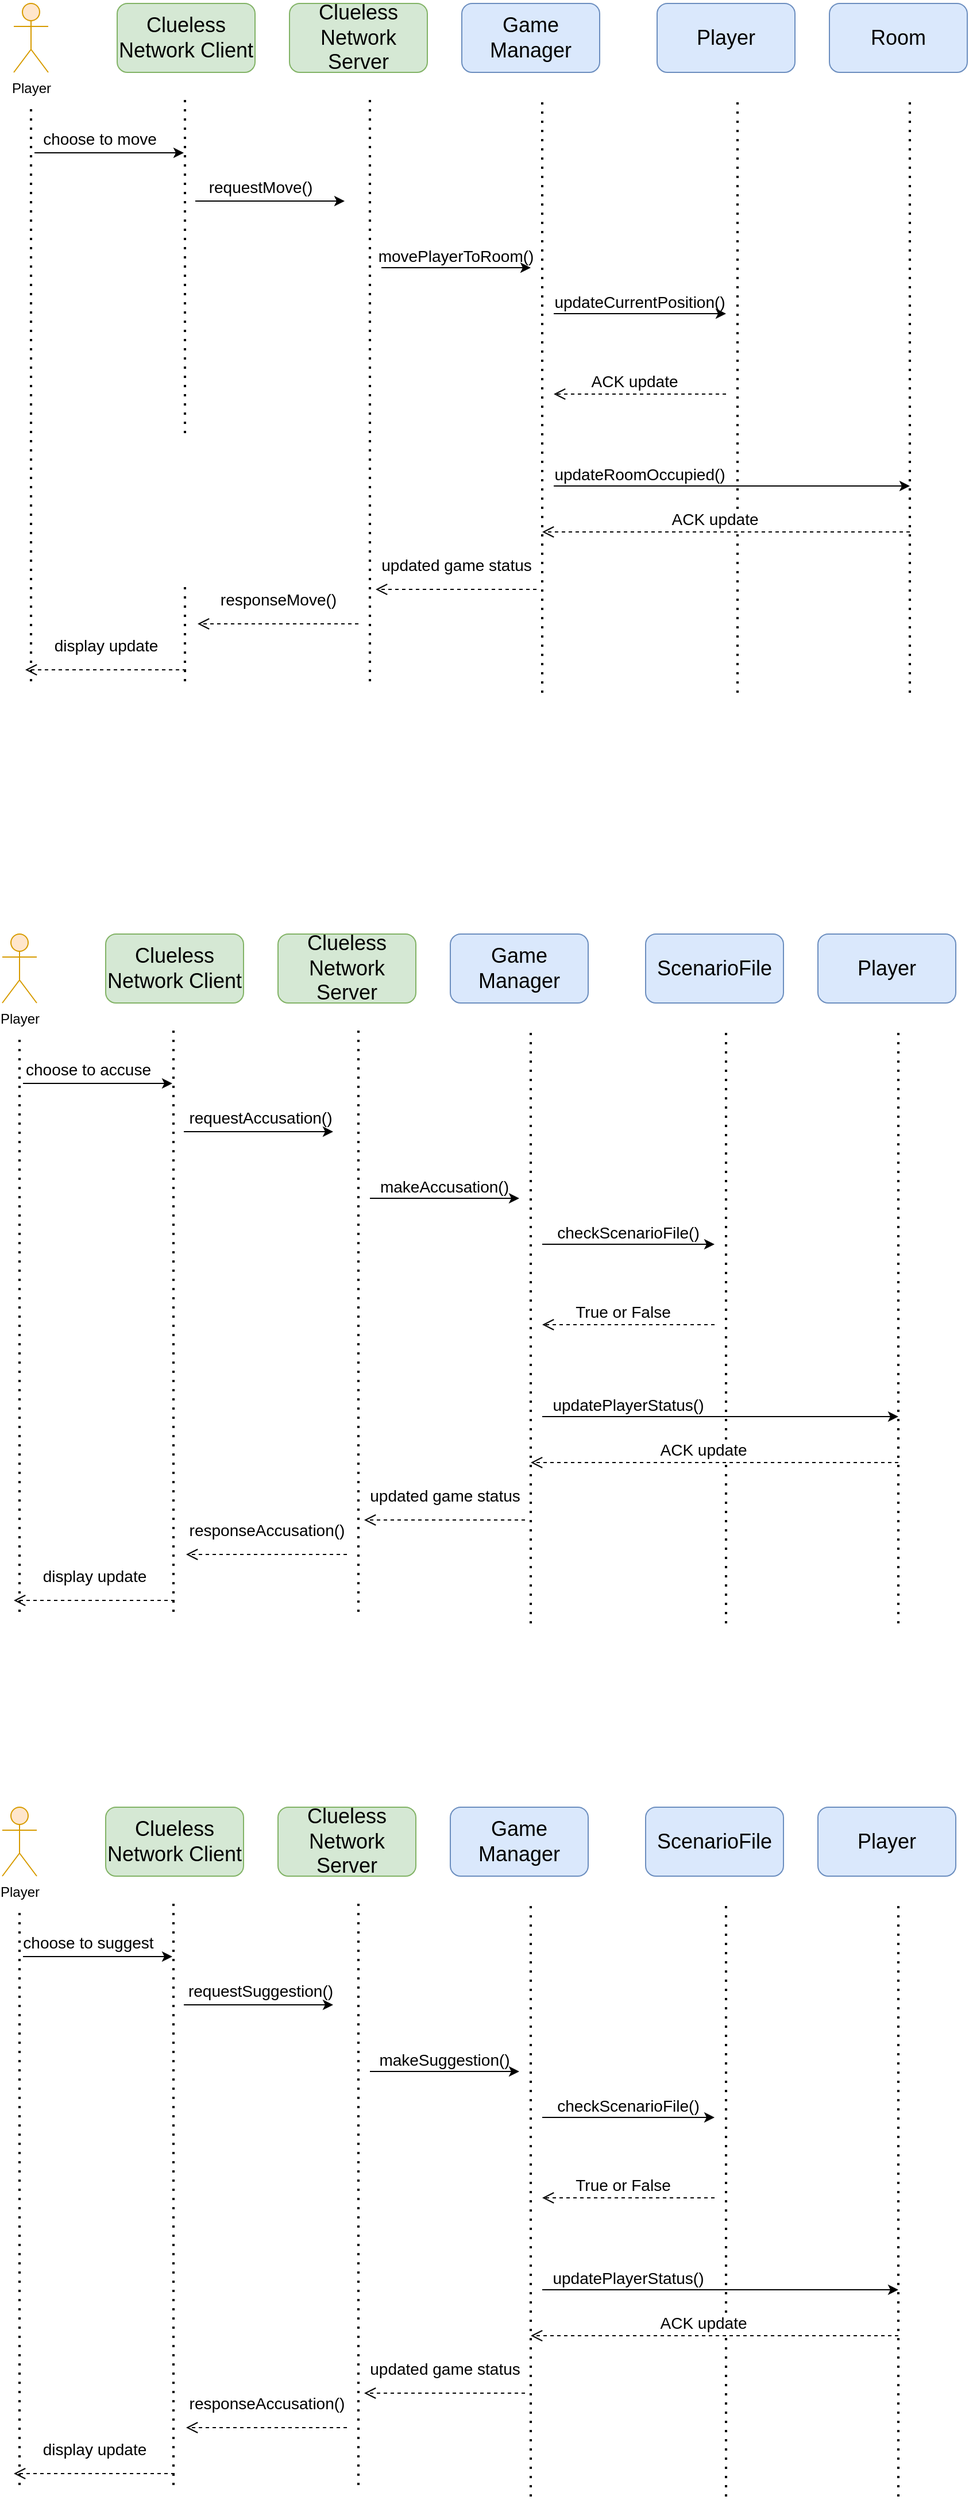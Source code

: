 <mxfile version="14.4.7" type="github">
  <diagram id="kgpKYQtTHZ0yAKxKKP6v" name="Page-1">
    <mxGraphModel dx="2272" dy="1894" grid="1" gridSize="10" guides="1" tooltips="1" connect="1" arrows="1" fold="1" page="1" pageScale="1" pageWidth="850" pageHeight="1100" math="0" shadow="0">
      <root>
        <mxCell id="0" />
        <mxCell id="1" parent="0" />
        <mxCell id="eKSYEUlazsxJ-Ny51XGT-1" value="Player" style="shape=umlActor;verticalLabelPosition=bottom;verticalAlign=top;html=1;outlineConnect=0;fillColor=#ffe6cc;strokeColor=#d79b00;" vertex="1" parent="1">
          <mxGeometry x="10" y="-60" width="30" height="60" as="geometry" />
        </mxCell>
        <mxCell id="eKSYEUlazsxJ-Ny51XGT-2" value="" style="endArrow=none;dashed=1;html=1;dashPattern=1 3;strokeWidth=2;" edge="1" parent="1">
          <mxGeometry width="50" height="50" relative="1" as="geometry">
            <mxPoint x="25" y="530" as="sourcePoint" />
            <mxPoint x="25" y="30" as="targetPoint" />
          </mxGeometry>
        </mxCell>
        <mxCell id="eKSYEUlazsxJ-Ny51XGT-3" value="&lt;font style=&quot;font-size: 18px&quot;&gt;Clueless Network Client&lt;/font&gt;" style="rounded=1;whiteSpace=wrap;html=1;fillColor=#d5e8d4;strokeColor=#82b366;" vertex="1" parent="1">
          <mxGeometry x="100" y="-60" width="120" height="60" as="geometry" />
        </mxCell>
        <mxCell id="eKSYEUlazsxJ-Ny51XGT-4" value="" style="endArrow=none;dashed=1;html=1;dashPattern=1 3;strokeWidth=2;" edge="1" parent="1">
          <mxGeometry width="50" height="50" relative="1" as="geometry">
            <mxPoint x="159" y="530" as="sourcePoint" />
            <mxPoint x="159" y="20" as="targetPoint" />
          </mxGeometry>
        </mxCell>
        <mxCell id="eKSYEUlazsxJ-Ny51XGT-6" value="&lt;font style=&quot;font-size: 18px&quot;&gt;Clueless Network Server&lt;/font&gt;" style="rounded=1;whiteSpace=wrap;html=1;fillColor=#d5e8d4;strokeColor=#82b366;" vertex="1" parent="1">
          <mxGeometry x="250" y="-60" width="120" height="60" as="geometry" />
        </mxCell>
        <mxCell id="eKSYEUlazsxJ-Ny51XGT-7" value="&lt;font style=&quot;font-size: 18px&quot;&gt;Game&lt;br&gt;Manager&lt;br&gt;&lt;/font&gt;" style="rounded=1;whiteSpace=wrap;html=1;fillColor=#dae8fc;strokeColor=#6c8ebf;" vertex="1" parent="1">
          <mxGeometry x="400" y="-60" width="120" height="60" as="geometry" />
        </mxCell>
        <mxCell id="eKSYEUlazsxJ-Ny51XGT-8" value="&lt;font style=&quot;font-size: 18px&quot;&gt;Player&lt;br&gt;&lt;/font&gt;" style="rounded=1;whiteSpace=wrap;html=1;fillColor=#dae8fc;strokeColor=#6c8ebf;" vertex="1" parent="1">
          <mxGeometry x="570" y="-60" width="120" height="60" as="geometry" />
        </mxCell>
        <mxCell id="eKSYEUlazsxJ-Ny51XGT-9" value="&lt;font style=&quot;font-size: 18px&quot;&gt;Room&lt;br&gt;&lt;/font&gt;" style="rounded=1;whiteSpace=wrap;html=1;fillColor=#dae8fc;strokeColor=#6c8ebf;" vertex="1" parent="1">
          <mxGeometry x="720" y="-60" width="120" height="60" as="geometry" />
        </mxCell>
        <mxCell id="eKSYEUlazsxJ-Ny51XGT-10" value="" style="endArrow=classic;html=1;" edge="1" parent="1">
          <mxGeometry width="50" height="50" relative="1" as="geometry">
            <mxPoint x="28" y="70" as="sourcePoint" />
            <mxPoint x="158" y="70" as="targetPoint" />
          </mxGeometry>
        </mxCell>
        <mxCell id="eKSYEUlazsxJ-Ny51XGT-11" value="&lt;font style=&quot;font-size: 14px&quot;&gt;choose to move&lt;/font&gt;" style="text;html=1;strokeColor=none;fillColor=none;align=center;verticalAlign=middle;whiteSpace=wrap;rounded=0;" vertex="1" parent="1">
          <mxGeometry x="20" y="48" width="130" height="20" as="geometry" />
        </mxCell>
        <mxCell id="eKSYEUlazsxJ-Ny51XGT-13" value="" style="endArrow=none;dashed=1;html=1;dashPattern=1 3;strokeWidth=2;" edge="1" parent="1">
          <mxGeometry width="50" height="50" relative="1" as="geometry">
            <mxPoint x="320" y="530" as="sourcePoint" />
            <mxPoint x="320" y="20" as="targetPoint" />
          </mxGeometry>
        </mxCell>
        <mxCell id="eKSYEUlazsxJ-Ny51XGT-14" value="" style="endArrow=none;dashed=1;html=1;dashPattern=1 3;strokeWidth=2;" edge="1" parent="1">
          <mxGeometry width="50" height="50" relative="1" as="geometry">
            <mxPoint x="470" y="540" as="sourcePoint" />
            <mxPoint x="470" y="20" as="targetPoint" />
          </mxGeometry>
        </mxCell>
        <mxCell id="eKSYEUlazsxJ-Ny51XGT-15" value="" style="endArrow=none;dashed=1;html=1;dashPattern=1 3;strokeWidth=2;" edge="1" parent="1">
          <mxGeometry width="50" height="50" relative="1" as="geometry">
            <mxPoint x="640" y="540" as="sourcePoint" />
            <mxPoint x="640" y="20" as="targetPoint" />
          </mxGeometry>
        </mxCell>
        <mxCell id="eKSYEUlazsxJ-Ny51XGT-16" value="" style="endArrow=none;dashed=1;html=1;dashPattern=1 3;strokeWidth=2;" edge="1" parent="1">
          <mxGeometry width="50" height="50" relative="1" as="geometry">
            <mxPoint x="790" y="540" as="sourcePoint" />
            <mxPoint x="790" y="20" as="targetPoint" />
          </mxGeometry>
        </mxCell>
        <mxCell id="eKSYEUlazsxJ-Ny51XGT-17" value="" style="endArrow=classic;html=1;" edge="1" parent="1">
          <mxGeometry width="50" height="50" relative="1" as="geometry">
            <mxPoint x="168" y="112" as="sourcePoint" />
            <mxPoint x="298" y="112" as="targetPoint" />
          </mxGeometry>
        </mxCell>
        <mxCell id="eKSYEUlazsxJ-Ny51XGT-18" value="&lt;font style=&quot;font-size: 14px&quot;&gt;requestMove()&lt;/font&gt;" style="text;html=1;strokeColor=none;fillColor=none;align=center;verticalAlign=middle;whiteSpace=wrap;rounded=0;" vertex="1" parent="1">
          <mxGeometry x="160" y="90" width="130" height="20" as="geometry" />
        </mxCell>
        <mxCell id="eKSYEUlazsxJ-Ny51XGT-20" value="&lt;font style=&quot;font-size: 14px&quot;&gt;movePlayerToRoom()&lt;/font&gt;" style="text;html=1;strokeColor=none;fillColor=none;align=center;verticalAlign=middle;whiteSpace=wrap;rounded=0;" vertex="1" parent="1">
          <mxGeometry x="330" y="150" width="130" height="20" as="geometry" />
        </mxCell>
        <mxCell id="eKSYEUlazsxJ-Ny51XGT-21" value="" style="endArrow=classic;html=1;" edge="1" parent="1">
          <mxGeometry width="50" height="50" relative="1" as="geometry">
            <mxPoint x="330" y="170" as="sourcePoint" />
            <mxPoint x="460" y="170" as="targetPoint" />
          </mxGeometry>
        </mxCell>
        <mxCell id="eKSYEUlazsxJ-Ny51XGT-22" value="&lt;font style=&quot;font-size: 14px&quot;&gt;updateCurrentPosition()&lt;/font&gt;" style="text;html=1;strokeColor=none;fillColor=none;align=center;verticalAlign=middle;whiteSpace=wrap;rounded=0;" vertex="1" parent="1">
          <mxGeometry x="490" y="190" width="130" height="20" as="geometry" />
        </mxCell>
        <mxCell id="eKSYEUlazsxJ-Ny51XGT-23" value="" style="endArrow=classic;html=1;" edge="1" parent="1">
          <mxGeometry width="50" height="50" relative="1" as="geometry">
            <mxPoint x="480" y="210" as="sourcePoint" />
            <mxPoint x="630" y="210" as="targetPoint" />
          </mxGeometry>
        </mxCell>
        <mxCell id="eKSYEUlazsxJ-Ny51XGT-27" value="&lt;font style=&quot;font-size: 14px&quot;&gt;ACK update&lt;/font&gt;" style="html=1;verticalAlign=bottom;endArrow=open;dashed=1;endSize=8;" edge="1" parent="1">
          <mxGeometry x="0.067" relative="1" as="geometry">
            <mxPoint x="630" y="280" as="sourcePoint" />
            <mxPoint x="480" y="280" as="targetPoint" />
            <mxPoint as="offset" />
          </mxGeometry>
        </mxCell>
        <mxCell id="eKSYEUlazsxJ-Ny51XGT-28" value="&lt;font style=&quot;font-size: 14px&quot;&gt;updateRoomOccupied()&lt;/font&gt;" style="text;html=1;strokeColor=none;fillColor=none;align=center;verticalAlign=middle;whiteSpace=wrap;rounded=0;" vertex="1" parent="1">
          <mxGeometry x="490" y="340" width="130" height="20" as="geometry" />
        </mxCell>
        <mxCell id="eKSYEUlazsxJ-Ny51XGT-29" value="" style="endArrow=classic;html=1;" edge="1" parent="1">
          <mxGeometry width="50" height="50" relative="1" as="geometry">
            <mxPoint x="480" y="360" as="sourcePoint" />
            <mxPoint x="790" y="360" as="targetPoint" />
          </mxGeometry>
        </mxCell>
        <mxCell id="eKSYEUlazsxJ-Ny51XGT-30" value="&lt;font style=&quot;font-size: 14px&quot;&gt;ACK update&lt;/font&gt;" style="html=1;verticalAlign=bottom;endArrow=open;dashed=1;endSize=8;" edge="1" parent="1">
          <mxGeometry x="0.067" relative="1" as="geometry">
            <mxPoint x="790" y="400" as="sourcePoint" />
            <mxPoint x="470" y="400" as="targetPoint" />
            <mxPoint as="offset" />
          </mxGeometry>
        </mxCell>
        <mxCell id="eKSYEUlazsxJ-Ny51XGT-31" value="&lt;font style=&quot;font-size: 14px&quot;&gt;updated game status&lt;/font&gt;" style="html=1;verticalAlign=bottom;endArrow=open;dashed=1;endSize=8;" edge="1" parent="1">
          <mxGeometry y="-10" relative="1" as="geometry">
            <mxPoint x="465" y="450" as="sourcePoint" />
            <mxPoint x="325" y="450" as="targetPoint" />
            <mxPoint as="offset" />
          </mxGeometry>
        </mxCell>
        <mxCell id="eKSYEUlazsxJ-Ny51XGT-32" value="&lt;font style=&quot;font-size: 14px&quot;&gt;responseMove()&lt;/font&gt;" style="html=1;verticalAlign=bottom;endArrow=open;dashed=1;endSize=8;" edge="1" parent="1">
          <mxGeometry y="-10" relative="1" as="geometry">
            <mxPoint x="310" y="480" as="sourcePoint" />
            <mxPoint x="170" y="480" as="targetPoint" />
            <mxPoint as="offset" />
            <Array as="points">
              <mxPoint x="250" y="480" />
            </Array>
          </mxGeometry>
        </mxCell>
        <mxCell id="eKSYEUlazsxJ-Ny51XGT-34" value="&lt;font style=&quot;font-size: 14px&quot;&gt;display update&lt;/font&gt;" style="html=1;verticalAlign=bottom;endArrow=open;dashed=1;endSize=8;" edge="1" parent="1">
          <mxGeometry y="-10" relative="1" as="geometry">
            <mxPoint x="160" y="520" as="sourcePoint" />
            <mxPoint x="20" y="520" as="targetPoint" />
            <mxPoint as="offset" />
            <Array as="points">
              <mxPoint x="100" y="520" />
            </Array>
          </mxGeometry>
        </mxCell>
        <mxCell id="eKSYEUlazsxJ-Ny51XGT-35" value="Player" style="shape=umlActor;verticalLabelPosition=bottom;verticalAlign=top;html=1;outlineConnect=0;fillColor=#ffe6cc;strokeColor=#d79b00;" vertex="1" parent="1">
          <mxGeometry y="750" width="30" height="60" as="geometry" />
        </mxCell>
        <mxCell id="eKSYEUlazsxJ-Ny51XGT-36" value="" style="endArrow=none;dashed=1;html=1;dashPattern=1 3;strokeWidth=2;" edge="1" parent="1">
          <mxGeometry width="50" height="50" relative="1" as="geometry">
            <mxPoint x="15" y="1340" as="sourcePoint" />
            <mxPoint x="15" y="840" as="targetPoint" />
          </mxGeometry>
        </mxCell>
        <mxCell id="eKSYEUlazsxJ-Ny51XGT-37" value="&lt;font style=&quot;font-size: 18px&quot;&gt;Clueless Network Client&lt;/font&gt;" style="rounded=1;whiteSpace=wrap;html=1;fillColor=#d5e8d4;strokeColor=#82b366;" vertex="1" parent="1">
          <mxGeometry x="90" y="750" width="120" height="60" as="geometry" />
        </mxCell>
        <mxCell id="eKSYEUlazsxJ-Ny51XGT-38" value="" style="endArrow=none;dashed=1;html=1;dashPattern=1 3;strokeWidth=2;" edge="1" parent="1">
          <mxGeometry width="50" height="50" relative="1" as="geometry">
            <mxPoint x="149" y="1340" as="sourcePoint" />
            <mxPoint x="149" y="830" as="targetPoint" />
          </mxGeometry>
        </mxCell>
        <mxCell id="eKSYEUlazsxJ-Ny51XGT-39" value="&lt;font style=&quot;font-size: 18px&quot;&gt;Clueless Network Server&lt;/font&gt;" style="rounded=1;whiteSpace=wrap;html=1;fillColor=#d5e8d4;strokeColor=#82b366;" vertex="1" parent="1">
          <mxGeometry x="240" y="750" width="120" height="60" as="geometry" />
        </mxCell>
        <mxCell id="eKSYEUlazsxJ-Ny51XGT-40" value="&lt;font style=&quot;font-size: 18px&quot;&gt;Game&lt;br&gt;Manager&lt;br&gt;&lt;/font&gt;" style="rounded=1;whiteSpace=wrap;html=1;fillColor=#dae8fc;strokeColor=#6c8ebf;" vertex="1" parent="1">
          <mxGeometry x="390" y="750" width="120" height="60" as="geometry" />
        </mxCell>
        <mxCell id="eKSYEUlazsxJ-Ny51XGT-41" value="&lt;font style=&quot;font-size: 18px&quot;&gt;ScenarioFile&lt;br&gt;&lt;/font&gt;" style="rounded=1;whiteSpace=wrap;html=1;fillColor=#dae8fc;strokeColor=#6c8ebf;" vertex="1" parent="1">
          <mxGeometry x="560" y="750" width="120" height="60" as="geometry" />
        </mxCell>
        <mxCell id="eKSYEUlazsxJ-Ny51XGT-42" value="&lt;font style=&quot;font-size: 18px&quot;&gt;Player&lt;br&gt;&lt;/font&gt;" style="rounded=1;whiteSpace=wrap;html=1;fillColor=#dae8fc;strokeColor=#6c8ebf;" vertex="1" parent="1">
          <mxGeometry x="710" y="750" width="120" height="60" as="geometry" />
        </mxCell>
        <mxCell id="eKSYEUlazsxJ-Ny51XGT-43" value="" style="endArrow=classic;html=1;" edge="1" parent="1">
          <mxGeometry width="50" height="50" relative="1" as="geometry">
            <mxPoint x="18" y="880" as="sourcePoint" />
            <mxPoint x="148" y="880" as="targetPoint" />
          </mxGeometry>
        </mxCell>
        <mxCell id="eKSYEUlazsxJ-Ny51XGT-44" value="&lt;font style=&quot;font-size: 14px&quot;&gt;choose to accuse&lt;/font&gt;" style="text;html=1;strokeColor=none;fillColor=none;align=center;verticalAlign=middle;whiteSpace=wrap;rounded=0;" vertex="1" parent="1">
          <mxGeometry x="10" y="858" width="130" height="20" as="geometry" />
        </mxCell>
        <mxCell id="eKSYEUlazsxJ-Ny51XGT-45" value="" style="endArrow=none;dashed=1;html=1;dashPattern=1 3;strokeWidth=2;" edge="1" parent="1">
          <mxGeometry width="50" height="50" relative="1" as="geometry">
            <mxPoint x="310" y="1340" as="sourcePoint" />
            <mxPoint x="310" y="830" as="targetPoint" />
          </mxGeometry>
        </mxCell>
        <mxCell id="eKSYEUlazsxJ-Ny51XGT-46" value="" style="endArrow=none;dashed=1;html=1;dashPattern=1 3;strokeWidth=2;" edge="1" parent="1">
          <mxGeometry width="50" height="50" relative="1" as="geometry">
            <mxPoint x="460" y="1350" as="sourcePoint" />
            <mxPoint x="460" y="830" as="targetPoint" />
          </mxGeometry>
        </mxCell>
        <mxCell id="eKSYEUlazsxJ-Ny51XGT-47" value="" style="endArrow=none;dashed=1;html=1;dashPattern=1 3;strokeWidth=2;" edge="1" parent="1">
          <mxGeometry width="50" height="50" relative="1" as="geometry">
            <mxPoint x="630" y="1350" as="sourcePoint" />
            <mxPoint x="630" y="830" as="targetPoint" />
          </mxGeometry>
        </mxCell>
        <mxCell id="eKSYEUlazsxJ-Ny51XGT-48" value="" style="endArrow=none;dashed=1;html=1;dashPattern=1 3;strokeWidth=2;" edge="1" parent="1">
          <mxGeometry width="50" height="50" relative="1" as="geometry">
            <mxPoint x="780" y="1350" as="sourcePoint" />
            <mxPoint x="780" y="830" as="targetPoint" />
          </mxGeometry>
        </mxCell>
        <mxCell id="eKSYEUlazsxJ-Ny51XGT-49" value="" style="endArrow=classic;html=1;" edge="1" parent="1">
          <mxGeometry width="50" height="50" relative="1" as="geometry">
            <mxPoint x="158" y="922" as="sourcePoint" />
            <mxPoint x="288" y="922" as="targetPoint" />
          </mxGeometry>
        </mxCell>
        <mxCell id="eKSYEUlazsxJ-Ny51XGT-50" value="&lt;font style=&quot;font-size: 14px&quot;&gt;requestAccusation()&lt;/font&gt;" style="text;html=1;strokeColor=none;fillColor=none;align=center;verticalAlign=middle;whiteSpace=wrap;rounded=0;" vertex="1" parent="1">
          <mxGeometry x="160" y="900" width="130" height="20" as="geometry" />
        </mxCell>
        <mxCell id="eKSYEUlazsxJ-Ny51XGT-51" value="&lt;font style=&quot;font-size: 14px&quot;&gt;makeAccusation()&lt;/font&gt;" style="text;html=1;strokeColor=none;fillColor=none;align=center;verticalAlign=middle;whiteSpace=wrap;rounded=0;" vertex="1" parent="1">
          <mxGeometry x="320" y="960" width="130" height="20" as="geometry" />
        </mxCell>
        <mxCell id="eKSYEUlazsxJ-Ny51XGT-52" value="" style="endArrow=classic;html=1;" edge="1" parent="1">
          <mxGeometry width="50" height="50" relative="1" as="geometry">
            <mxPoint x="320" y="980" as="sourcePoint" />
            <mxPoint x="450" y="980" as="targetPoint" />
          </mxGeometry>
        </mxCell>
        <mxCell id="eKSYEUlazsxJ-Ny51XGT-53" value="&lt;font style=&quot;font-size: 14px&quot;&gt;checkScenarioFile()&lt;/font&gt;" style="text;html=1;strokeColor=none;fillColor=none;align=center;verticalAlign=middle;whiteSpace=wrap;rounded=0;" vertex="1" parent="1">
          <mxGeometry x="480" y="1000" width="130" height="20" as="geometry" />
        </mxCell>
        <mxCell id="eKSYEUlazsxJ-Ny51XGT-54" value="" style="endArrow=classic;html=1;" edge="1" parent="1">
          <mxGeometry width="50" height="50" relative="1" as="geometry">
            <mxPoint x="470" y="1020" as="sourcePoint" />
            <mxPoint x="620" y="1020" as="targetPoint" />
          </mxGeometry>
        </mxCell>
        <mxCell id="eKSYEUlazsxJ-Ny51XGT-55" value="&lt;font style=&quot;font-size: 14px&quot;&gt;True or False&lt;/font&gt;" style="html=1;verticalAlign=bottom;endArrow=open;dashed=1;endSize=8;" edge="1" parent="1">
          <mxGeometry x="0.067" relative="1" as="geometry">
            <mxPoint x="620" y="1090" as="sourcePoint" />
            <mxPoint x="470" y="1090" as="targetPoint" />
            <mxPoint as="offset" />
          </mxGeometry>
        </mxCell>
        <mxCell id="eKSYEUlazsxJ-Ny51XGT-56" value="&lt;font style=&quot;font-size: 14px&quot;&gt;updatePlayerStatus()&lt;/font&gt;" style="text;html=1;strokeColor=none;fillColor=none;align=center;verticalAlign=middle;whiteSpace=wrap;rounded=0;" vertex="1" parent="1">
          <mxGeometry x="480" y="1150" width="130" height="20" as="geometry" />
        </mxCell>
        <mxCell id="eKSYEUlazsxJ-Ny51XGT-57" value="" style="endArrow=classic;html=1;" edge="1" parent="1">
          <mxGeometry width="50" height="50" relative="1" as="geometry">
            <mxPoint x="470" y="1170" as="sourcePoint" />
            <mxPoint x="780" y="1170" as="targetPoint" />
          </mxGeometry>
        </mxCell>
        <mxCell id="eKSYEUlazsxJ-Ny51XGT-58" value="&lt;font style=&quot;font-size: 14px&quot;&gt;ACK update&lt;/font&gt;" style="html=1;verticalAlign=bottom;endArrow=open;dashed=1;endSize=8;" edge="1" parent="1">
          <mxGeometry x="0.067" relative="1" as="geometry">
            <mxPoint x="780" y="1210" as="sourcePoint" />
            <mxPoint x="460" y="1210" as="targetPoint" />
            <mxPoint as="offset" />
          </mxGeometry>
        </mxCell>
        <mxCell id="eKSYEUlazsxJ-Ny51XGT-59" value="&lt;font style=&quot;font-size: 14px&quot;&gt;updated game status&lt;/font&gt;" style="html=1;verticalAlign=bottom;endArrow=open;dashed=1;endSize=8;" edge="1" parent="1">
          <mxGeometry y="-10" relative="1" as="geometry">
            <mxPoint x="455" y="1260" as="sourcePoint" />
            <mxPoint x="315" y="1260" as="targetPoint" />
            <mxPoint as="offset" />
          </mxGeometry>
        </mxCell>
        <mxCell id="eKSYEUlazsxJ-Ny51XGT-60" value="&lt;font style=&quot;font-size: 14px&quot;&gt;responseAccusation()&lt;/font&gt;" style="html=1;verticalAlign=bottom;endArrow=open;dashed=1;endSize=8;" edge="1" parent="1">
          <mxGeometry y="-10" relative="1" as="geometry">
            <mxPoint x="300" y="1290" as="sourcePoint" />
            <mxPoint x="160" y="1290" as="targetPoint" />
            <mxPoint as="offset" />
            <Array as="points">
              <mxPoint x="240" y="1290" />
            </Array>
          </mxGeometry>
        </mxCell>
        <mxCell id="eKSYEUlazsxJ-Ny51XGT-61" value="&lt;font style=&quot;font-size: 14px&quot;&gt;display update&lt;/font&gt;" style="html=1;verticalAlign=bottom;endArrow=open;dashed=1;endSize=8;" edge="1" parent="1">
          <mxGeometry y="-10" relative="1" as="geometry">
            <mxPoint x="150" y="1330" as="sourcePoint" />
            <mxPoint x="10" y="1330" as="targetPoint" />
            <mxPoint as="offset" />
            <Array as="points">
              <mxPoint x="90" y="1330" />
            </Array>
          </mxGeometry>
        </mxCell>
        <mxCell id="eKSYEUlazsxJ-Ny51XGT-62" value="Player" style="shape=umlActor;verticalLabelPosition=bottom;verticalAlign=top;html=1;outlineConnect=0;fillColor=#ffe6cc;strokeColor=#d79b00;" vertex="1" parent="1">
          <mxGeometry y="1510" width="30" height="60" as="geometry" />
        </mxCell>
        <mxCell id="eKSYEUlazsxJ-Ny51XGT-63" value="" style="endArrow=none;dashed=1;html=1;dashPattern=1 3;strokeWidth=2;" edge="1" parent="1">
          <mxGeometry width="50" height="50" relative="1" as="geometry">
            <mxPoint x="15" y="2100" as="sourcePoint" />
            <mxPoint x="15" y="1600" as="targetPoint" />
          </mxGeometry>
        </mxCell>
        <mxCell id="eKSYEUlazsxJ-Ny51XGT-64" value="&lt;font style=&quot;font-size: 18px&quot;&gt;Clueless Network Client&lt;/font&gt;" style="rounded=1;whiteSpace=wrap;html=1;fillColor=#d5e8d4;strokeColor=#82b366;" vertex="1" parent="1">
          <mxGeometry x="90" y="1510" width="120" height="60" as="geometry" />
        </mxCell>
        <mxCell id="eKSYEUlazsxJ-Ny51XGT-65" value="" style="endArrow=none;dashed=1;html=1;dashPattern=1 3;strokeWidth=2;" edge="1" parent="1">
          <mxGeometry width="50" height="50" relative="1" as="geometry">
            <mxPoint x="149" y="2100" as="sourcePoint" />
            <mxPoint x="149" y="1590" as="targetPoint" />
          </mxGeometry>
        </mxCell>
        <mxCell id="eKSYEUlazsxJ-Ny51XGT-66" value="&lt;font style=&quot;font-size: 18px&quot;&gt;Clueless Network Server&lt;/font&gt;" style="rounded=1;whiteSpace=wrap;html=1;fillColor=#d5e8d4;strokeColor=#82b366;" vertex="1" parent="1">
          <mxGeometry x="240" y="1510" width="120" height="60" as="geometry" />
        </mxCell>
        <mxCell id="eKSYEUlazsxJ-Ny51XGT-67" value="&lt;font style=&quot;font-size: 18px&quot;&gt;Game&lt;br&gt;Manager&lt;br&gt;&lt;/font&gt;" style="rounded=1;whiteSpace=wrap;html=1;fillColor=#dae8fc;strokeColor=#6c8ebf;" vertex="1" parent="1">
          <mxGeometry x="390" y="1510" width="120" height="60" as="geometry" />
        </mxCell>
        <mxCell id="eKSYEUlazsxJ-Ny51XGT-68" value="&lt;font style=&quot;font-size: 18px&quot;&gt;ScenarioFile&lt;br&gt;&lt;/font&gt;" style="rounded=1;whiteSpace=wrap;html=1;fillColor=#dae8fc;strokeColor=#6c8ebf;" vertex="1" parent="1">
          <mxGeometry x="560" y="1510" width="120" height="60" as="geometry" />
        </mxCell>
        <mxCell id="eKSYEUlazsxJ-Ny51XGT-69" value="&lt;font style=&quot;font-size: 18px&quot;&gt;Player&lt;br&gt;&lt;/font&gt;" style="rounded=1;whiteSpace=wrap;html=1;fillColor=#dae8fc;strokeColor=#6c8ebf;" vertex="1" parent="1">
          <mxGeometry x="710" y="1510" width="120" height="60" as="geometry" />
        </mxCell>
        <mxCell id="eKSYEUlazsxJ-Ny51XGT-70" value="" style="endArrow=classic;html=1;" edge="1" parent="1">
          <mxGeometry width="50" height="50" relative="1" as="geometry">
            <mxPoint x="18" y="1640" as="sourcePoint" />
            <mxPoint x="148" y="1640" as="targetPoint" />
          </mxGeometry>
        </mxCell>
        <mxCell id="eKSYEUlazsxJ-Ny51XGT-71" value="&lt;font style=&quot;font-size: 14px&quot;&gt;choose to suggest&lt;/font&gt;" style="text;html=1;strokeColor=none;fillColor=none;align=center;verticalAlign=middle;whiteSpace=wrap;rounded=0;" vertex="1" parent="1">
          <mxGeometry x="10" y="1618" width="130" height="20" as="geometry" />
        </mxCell>
        <mxCell id="eKSYEUlazsxJ-Ny51XGT-72" value="" style="endArrow=none;dashed=1;html=1;dashPattern=1 3;strokeWidth=2;" edge="1" parent="1">
          <mxGeometry width="50" height="50" relative="1" as="geometry">
            <mxPoint x="310" y="2100" as="sourcePoint" />
            <mxPoint x="310" y="1590" as="targetPoint" />
          </mxGeometry>
        </mxCell>
        <mxCell id="eKSYEUlazsxJ-Ny51XGT-73" value="" style="endArrow=none;dashed=1;html=1;dashPattern=1 3;strokeWidth=2;" edge="1" parent="1">
          <mxGeometry width="50" height="50" relative="1" as="geometry">
            <mxPoint x="460" y="2110" as="sourcePoint" />
            <mxPoint x="460" y="1590" as="targetPoint" />
          </mxGeometry>
        </mxCell>
        <mxCell id="eKSYEUlazsxJ-Ny51XGT-74" value="" style="endArrow=none;dashed=1;html=1;dashPattern=1 3;strokeWidth=2;" edge="1" parent="1">
          <mxGeometry width="50" height="50" relative="1" as="geometry">
            <mxPoint x="630" y="2110" as="sourcePoint" />
            <mxPoint x="630" y="1590" as="targetPoint" />
          </mxGeometry>
        </mxCell>
        <mxCell id="eKSYEUlazsxJ-Ny51XGT-75" value="" style="endArrow=none;dashed=1;html=1;dashPattern=1 3;strokeWidth=2;" edge="1" parent="1">
          <mxGeometry width="50" height="50" relative="1" as="geometry">
            <mxPoint x="780" y="2110" as="sourcePoint" />
            <mxPoint x="780" y="1590" as="targetPoint" />
          </mxGeometry>
        </mxCell>
        <mxCell id="eKSYEUlazsxJ-Ny51XGT-76" value="" style="endArrow=classic;html=1;" edge="1" parent="1">
          <mxGeometry width="50" height="50" relative="1" as="geometry">
            <mxPoint x="158" y="1682" as="sourcePoint" />
            <mxPoint x="288" y="1682" as="targetPoint" />
          </mxGeometry>
        </mxCell>
        <mxCell id="eKSYEUlazsxJ-Ny51XGT-77" value="&lt;font style=&quot;font-size: 14px&quot;&gt;requestSuggestion()&lt;/font&gt;" style="text;html=1;strokeColor=none;fillColor=none;align=center;verticalAlign=middle;whiteSpace=wrap;rounded=0;" vertex="1" parent="1">
          <mxGeometry x="160" y="1660" width="130" height="20" as="geometry" />
        </mxCell>
        <mxCell id="eKSYEUlazsxJ-Ny51XGT-78" value="&lt;font style=&quot;font-size: 14px&quot;&gt;makeSuggestion()&lt;/font&gt;" style="text;html=1;strokeColor=none;fillColor=none;align=center;verticalAlign=middle;whiteSpace=wrap;rounded=0;" vertex="1" parent="1">
          <mxGeometry x="320" y="1720" width="130" height="20" as="geometry" />
        </mxCell>
        <mxCell id="eKSYEUlazsxJ-Ny51XGT-79" value="" style="endArrow=classic;html=1;" edge="1" parent="1">
          <mxGeometry width="50" height="50" relative="1" as="geometry">
            <mxPoint x="320" y="1740" as="sourcePoint" />
            <mxPoint x="450" y="1740" as="targetPoint" />
          </mxGeometry>
        </mxCell>
        <mxCell id="eKSYEUlazsxJ-Ny51XGT-80" value="&lt;font style=&quot;font-size: 14px&quot;&gt;checkScenarioFile()&lt;/font&gt;" style="text;html=1;strokeColor=none;fillColor=none;align=center;verticalAlign=middle;whiteSpace=wrap;rounded=0;" vertex="1" parent="1">
          <mxGeometry x="480" y="1760" width="130" height="20" as="geometry" />
        </mxCell>
        <mxCell id="eKSYEUlazsxJ-Ny51XGT-81" value="" style="endArrow=classic;html=1;" edge="1" parent="1">
          <mxGeometry width="50" height="50" relative="1" as="geometry">
            <mxPoint x="470" y="1780" as="sourcePoint" />
            <mxPoint x="620" y="1780" as="targetPoint" />
          </mxGeometry>
        </mxCell>
        <mxCell id="eKSYEUlazsxJ-Ny51XGT-82" value="&lt;font style=&quot;font-size: 14px&quot;&gt;True or False&lt;/font&gt;" style="html=1;verticalAlign=bottom;endArrow=open;dashed=1;endSize=8;" edge="1" parent="1">
          <mxGeometry x="0.067" relative="1" as="geometry">
            <mxPoint x="620" y="1850" as="sourcePoint" />
            <mxPoint x="470" y="1850" as="targetPoint" />
            <mxPoint as="offset" />
          </mxGeometry>
        </mxCell>
        <mxCell id="eKSYEUlazsxJ-Ny51XGT-83" value="&lt;font style=&quot;font-size: 14px&quot;&gt;updatePlayerStatus()&lt;/font&gt;" style="text;html=1;strokeColor=none;fillColor=none;align=center;verticalAlign=middle;whiteSpace=wrap;rounded=0;" vertex="1" parent="1">
          <mxGeometry x="480" y="1910" width="130" height="20" as="geometry" />
        </mxCell>
        <mxCell id="eKSYEUlazsxJ-Ny51XGT-84" value="" style="endArrow=classic;html=1;" edge="1" parent="1">
          <mxGeometry width="50" height="50" relative="1" as="geometry">
            <mxPoint x="470" y="1930" as="sourcePoint" />
            <mxPoint x="780" y="1930" as="targetPoint" />
          </mxGeometry>
        </mxCell>
        <mxCell id="eKSYEUlazsxJ-Ny51XGT-85" value="&lt;font style=&quot;font-size: 14px&quot;&gt;ACK update&lt;/font&gt;" style="html=1;verticalAlign=bottom;endArrow=open;dashed=1;endSize=8;" edge="1" parent="1">
          <mxGeometry x="0.067" relative="1" as="geometry">
            <mxPoint x="780" y="1970" as="sourcePoint" />
            <mxPoint x="460" y="1970" as="targetPoint" />
            <mxPoint as="offset" />
          </mxGeometry>
        </mxCell>
        <mxCell id="eKSYEUlazsxJ-Ny51XGT-86" value="&lt;font style=&quot;font-size: 14px&quot;&gt;updated game status&lt;/font&gt;" style="html=1;verticalAlign=bottom;endArrow=open;dashed=1;endSize=8;" edge="1" parent="1">
          <mxGeometry y="-10" relative="1" as="geometry">
            <mxPoint x="455" y="2020" as="sourcePoint" />
            <mxPoint x="315" y="2020" as="targetPoint" />
            <mxPoint as="offset" />
          </mxGeometry>
        </mxCell>
        <mxCell id="eKSYEUlazsxJ-Ny51XGT-87" value="&lt;font style=&quot;font-size: 14px&quot;&gt;responseAccusation()&lt;/font&gt;" style="html=1;verticalAlign=bottom;endArrow=open;dashed=1;endSize=8;" edge="1" parent="1">
          <mxGeometry y="-10" relative="1" as="geometry">
            <mxPoint x="300" y="2050" as="sourcePoint" />
            <mxPoint x="160" y="2050" as="targetPoint" />
            <mxPoint as="offset" />
            <Array as="points">
              <mxPoint x="240" y="2050" />
            </Array>
          </mxGeometry>
        </mxCell>
        <mxCell id="eKSYEUlazsxJ-Ny51XGT-88" value="&lt;font style=&quot;font-size: 14px&quot;&gt;display update&lt;/font&gt;" style="html=1;verticalAlign=bottom;endArrow=open;dashed=1;endSize=8;" edge="1" parent="1">
          <mxGeometry y="-10" relative="1" as="geometry">
            <mxPoint x="150" y="2090" as="sourcePoint" />
            <mxPoint x="10" y="2090" as="targetPoint" />
            <mxPoint as="offset" />
            <Array as="points">
              <mxPoint x="90" y="2090" />
            </Array>
          </mxGeometry>
        </mxCell>
      </root>
    </mxGraphModel>
  </diagram>
</mxfile>
